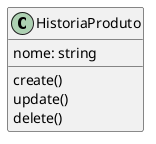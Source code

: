 @startuml HistoriaProduto

class HistoriaProduto {
    {field} nome: string
    {method} create()
    {method} update()
    {method} delete()
}

@enduml